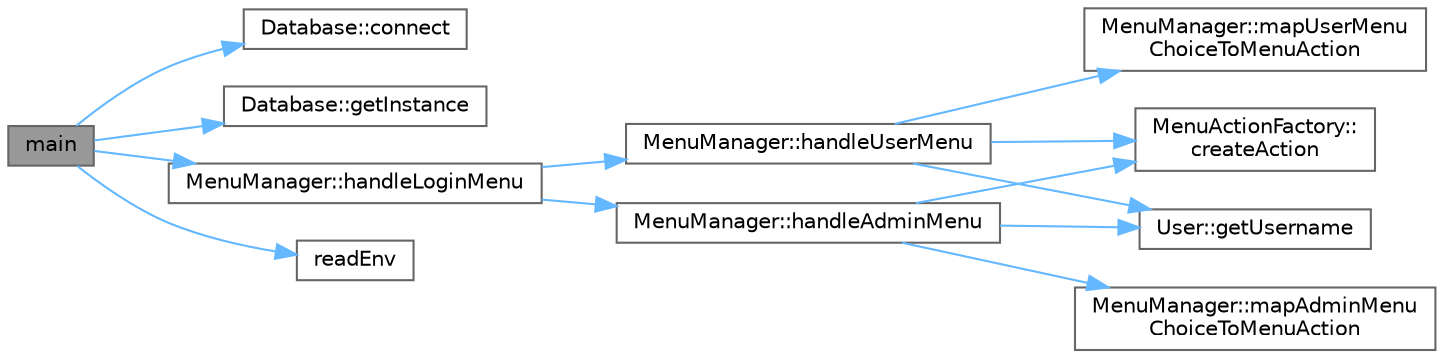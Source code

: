 digraph "main"
{
 // LATEX_PDF_SIZE
  bgcolor="transparent";
  edge [fontname=Helvetica,fontsize=10,labelfontname=Helvetica,labelfontsize=10];
  node [fontname=Helvetica,fontsize=10,shape=box,height=0.2,width=0.4];
  rankdir="LR";
  Node1 [id="Node000001",label="main",height=0.2,width=0.4,color="gray40", fillcolor="grey60", style="filled", fontcolor="black",tooltip=" "];
  Node1 -> Node2 [id="edge1_Node000001_Node000002",color="steelblue1",style="solid",tooltip=" "];
  Node2 [id="Node000002",label="Database::connect",height=0.2,width=0.4,color="grey40", fillcolor="white", style="filled",URL="$class_database.html#a469a7ab6c21cec0da69453bd2f304481",tooltip="Kết nối đến MySQL server."];
  Node1 -> Node3 [id="edge2_Node000001_Node000003",color="steelblue1",style="solid",tooltip=" "];
  Node3 [id="Node000003",label="Database::getInstance",height=0.2,width=0.4,color="grey40", fillcolor="white", style="filled",URL="$class_database.html#a5a3b028f980a577ea0b809eb92312761",tooltip="Lấy instance duy nhất của Database (Singleton)"];
  Node1 -> Node4 [id="edge3_Node000001_Node000004",color="steelblue1",style="solid",tooltip=" "];
  Node4 [id="Node000004",label="MenuManager::handleLoginMenu",height=0.2,width=0.4,color="grey40", fillcolor="white", style="filled",URL="$class_menu_manager.html#adf186d5845ae71077d7cb24d789b87f9",tooltip="Phương thức xử lý menu đăng nhập, bao gồm xác thực người dùng và chuyển đến menu tương ứng."];
  Node4 -> Node5 [id="edge4_Node000004_Node000005",color="steelblue1",style="solid",tooltip=" "];
  Node5 [id="Node000005",label="MenuManager::handleAdminMenu",height=0.2,width=0.4,color="grey40", fillcolor="white", style="filled",URL="$class_menu_manager.html#a7218c16f7845afadeee623eac7b3e61f",tooltip="Phương thức xử lý menu của admin, hiển thị các lựa chọn và thực hiện hành động tương ứng."];
  Node5 -> Node6 [id="edge5_Node000005_Node000006",color="steelblue1",style="solid",tooltip=" "];
  Node6 [id="Node000006",label="MenuActionFactory::\lcreateAction",height=0.2,width=0.4,color="grey40", fillcolor="white", style="filled",URL="$class_menu_action_factory.html#aa7c127742c73d963ecb0c955cf736112",tooltip="Phương thức tạo đối tượng hành động tương ứng với lựa chọn menu của người dùng."];
  Node5 -> Node7 [id="edge6_Node000005_Node000007",color="steelblue1",style="solid",tooltip=" "];
  Node7 [id="Node000007",label="User::getUsername",height=0.2,width=0.4,color="grey40", fillcolor="white", style="filled",URL="$class_user.html#a7079d6aefd9d1b930d837039c1b3e7df",tooltip="Lấy tên đăng nhập."];
  Node5 -> Node8 [id="edge7_Node000005_Node000008",color="steelblue1",style="solid",tooltip=" "];
  Node8 [id="Node000008",label="MenuManager::mapAdminMenu\lChoiceToMenuAction",height=0.2,width=0.4,color="grey40", fillcolor="white", style="filled",URL="$class_menu_manager.html#a7e623aa73ee0e46b9e81a05f4c9e09b2",tooltip="Phương thức ánh xạ lựa chọn menu của admin sang hành động tương ứng."];
  Node4 -> Node9 [id="edge8_Node000004_Node000009",color="steelblue1",style="solid",tooltip=" "];
  Node9 [id="Node000009",label="MenuManager::handleUserMenu",height=0.2,width=0.4,color="grey40", fillcolor="white", style="filled",URL="$class_menu_manager.html#a789a3e07e55faa6ce7104c9d11f2b2e4",tooltip="Phương thức xử lý menu của người dùng, hiển thị các lựa chọn và thực hiện hành động tương ứng."];
  Node9 -> Node6 [id="edge9_Node000009_Node000006",color="steelblue1",style="solid",tooltip=" "];
  Node9 -> Node7 [id="edge10_Node000009_Node000007",color="steelblue1",style="solid",tooltip=" "];
  Node9 -> Node10 [id="edge11_Node000009_Node000010",color="steelblue1",style="solid",tooltip=" "];
  Node10 [id="Node000010",label="MenuManager::mapUserMenu\lChoiceToMenuAction",height=0.2,width=0.4,color="grey40", fillcolor="white", style="filled",URL="$class_menu_manager.html#a8510d774e6baac60c985bbd8185aa1f3",tooltip="Phương thức ánh xạ lựa chọn menu của người dùng sang hành động tương ứng."];
  Node1 -> Node11 [id="edge12_Node000001_Node000011",color="steelblue1",style="solid",tooltip=" "];
  Node11 [id="Node000011",label="readEnv",height=0.2,width=0.4,color="grey40", fillcolor="white", style="filled",URL="$main_8cpp.html#a72967889550c43c32242631a4694931f",tooltip=" "];
}
